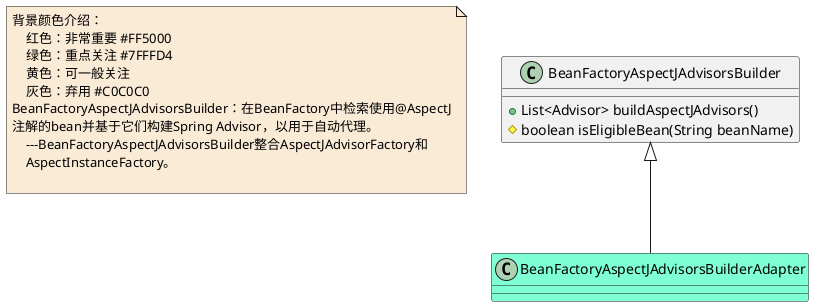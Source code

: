 @startuml

note  as N1 #FAEBD7
    背景颜色介绍：
        红色：非常重要 #FF5000
        绿色：重点关注 #7FFFD4
        黄色：可一般关注
        灰色：弃用 #C0C0C0
    BeanFactoryAspectJAdvisorsBuilder：在BeanFactory中检索使用@AspectJ
    注解的bean并基于它们构建Spring Advisor，以用于自动代理。
        ---BeanFactoryAspectJAdvisorsBuilder整合AspectJAdvisorFactory和
        AspectInstanceFactory。

end note

class BeanFactoryAspectJAdvisorsBuilder
BeanFactoryAspectJAdvisorsBuilder : +List<Advisor> buildAspectJAdvisors()
BeanFactoryAspectJAdvisorsBuilder : #boolean isEligibleBean(String beanName)
class BeanFactoryAspectJAdvisorsBuilderAdapter #7FFFD4

BeanFactoryAspectJAdvisorsBuilder <|-- BeanFactoryAspectJAdvisorsBuilderAdapter

@enduml